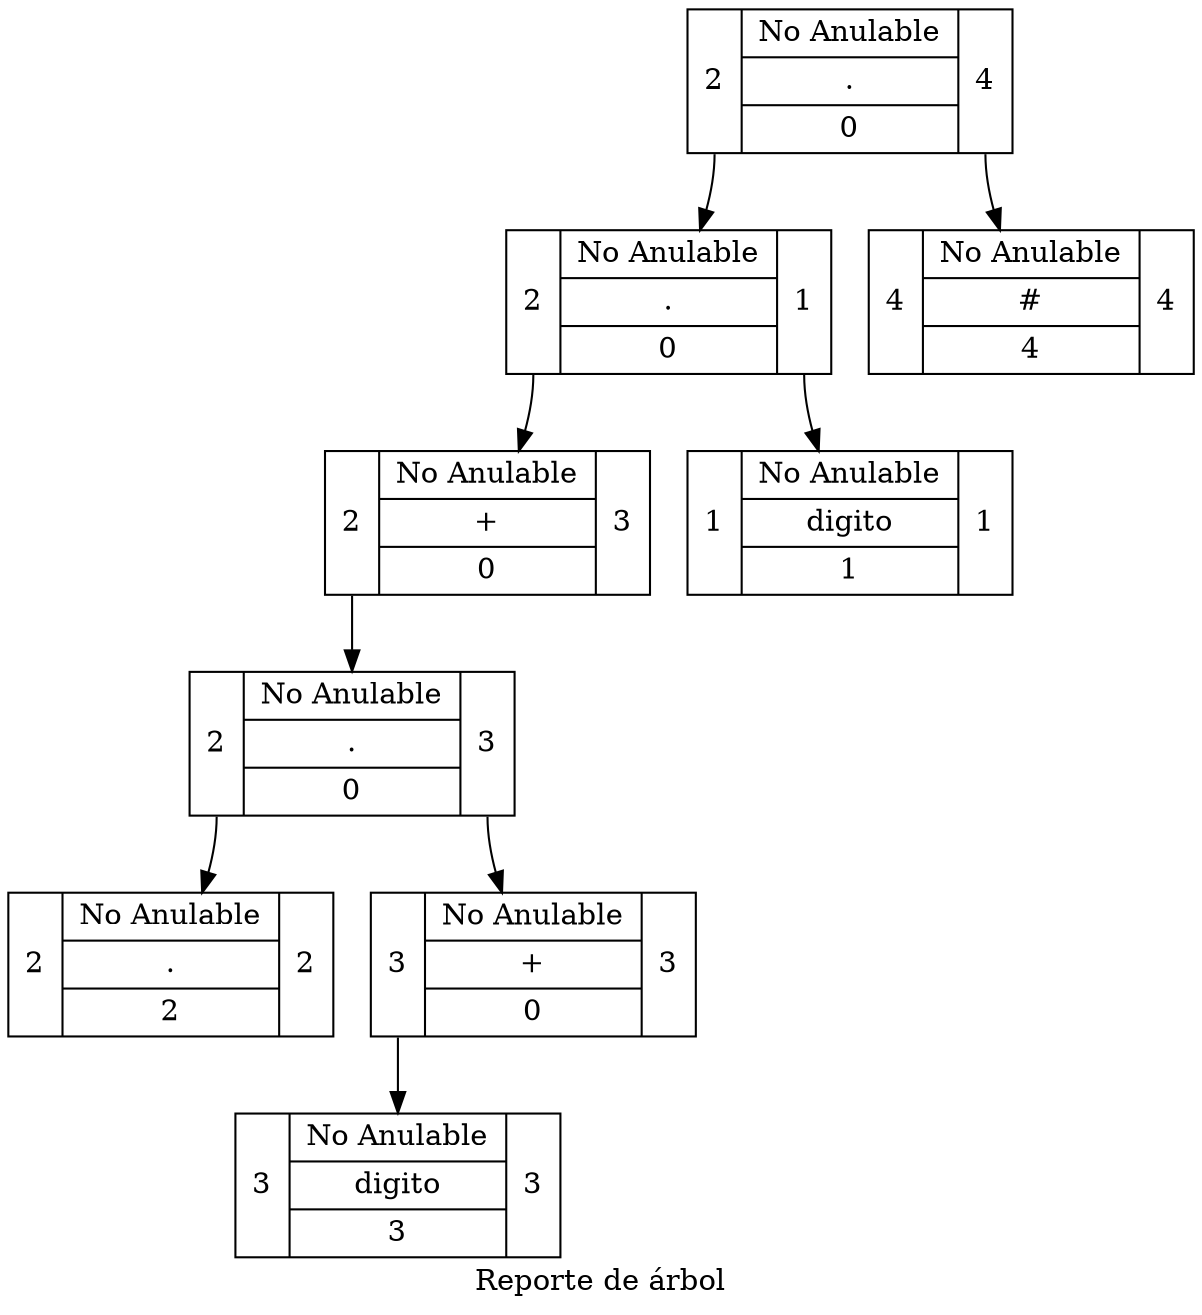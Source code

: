 digraph Arbol{
node [shape=record, height=.1];
"node10"[label = "<f0>2 |{ No Anulable | \. | 2 } |<f2>2 "];
"node8"[label = "<f0>2 |{ No Anulable | \. | 0 } |<f2>3 "];
"node8":f0 -> "node10";
"node8":f2 -> "node12";
"node14"[label = "<f0>3 |{ No Anulable | digito | 3 } |<f2>3 "];
"node12"[label = "<f0>3 |{ No Anulable | \+ | 0 } |<f2>3 "];
"node12":f0 -> "node14";
"node4"[label = "<f0>2 |{ No Anulable | \+ | 0 } |<f2>3 "];
"node4":f0 -> "node8";
"node2"[label = "<f0>2 |{ No Anulable | \. | 0 } |<f2>1 "];
"node2":f0 -> "node4";
"node2":f2 -> "node6";
"node6"[label = "<f0>1 |{ No Anulable | digito | 1 } |<f2>1 "];
"node0"[label = "<f0>2 |{ No Anulable | \. | 0 } |<f2>4 "];
"node0":f0 -> "node2";
"node0":f2 -> "node1";
"node1"[label = "<f0>4 |{ No Anulable | \# | 4 } |<f2>4 "];
label= "Reporte de árbol";
}
